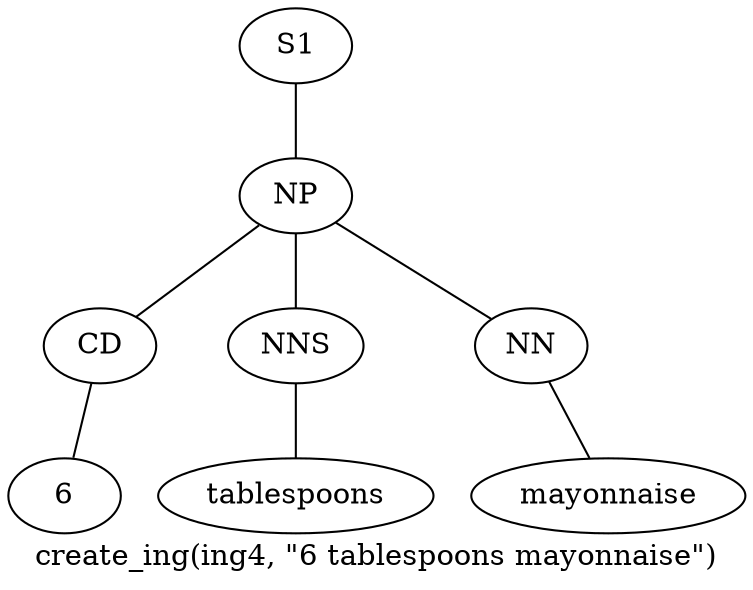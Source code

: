 graph SyntaxGraph {
	label = "create_ing(ing4, \"6 tablespoons mayonnaise\")";
	Node0 [label="S1"];
	Node1 [label="NP"];
	Node2 [label="CD"];
	Node3 [label="6"];
	Node4 [label="NNS"];
	Node5 [label="tablespoons"];
	Node6 [label="NN"];
	Node7 [label="mayonnaise"];

	Node0 -- Node1;
	Node1 -- Node2;
	Node1 -- Node4;
	Node1 -- Node6;
	Node2 -- Node3;
	Node4 -- Node5;
	Node6 -- Node7;
}